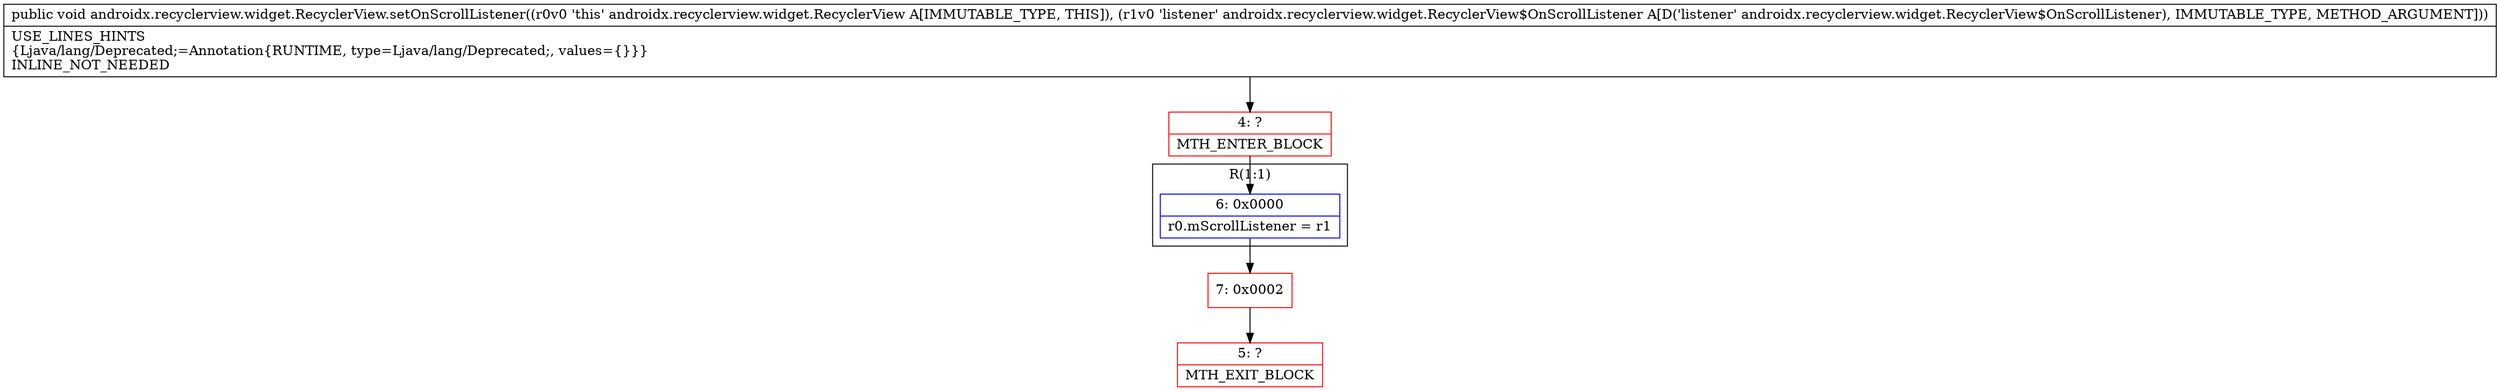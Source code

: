 digraph "CFG forandroidx.recyclerview.widget.RecyclerView.setOnScrollListener(Landroidx\/recyclerview\/widget\/RecyclerView$OnScrollListener;)V" {
subgraph cluster_Region_502880205 {
label = "R(1:1)";
node [shape=record,color=blue];
Node_6 [shape=record,label="{6\:\ 0x0000|r0.mScrollListener = r1\l}"];
}
Node_4 [shape=record,color=red,label="{4\:\ ?|MTH_ENTER_BLOCK\l}"];
Node_7 [shape=record,color=red,label="{7\:\ 0x0002}"];
Node_5 [shape=record,color=red,label="{5\:\ ?|MTH_EXIT_BLOCK\l}"];
MethodNode[shape=record,label="{public void androidx.recyclerview.widget.RecyclerView.setOnScrollListener((r0v0 'this' androidx.recyclerview.widget.RecyclerView A[IMMUTABLE_TYPE, THIS]), (r1v0 'listener' androidx.recyclerview.widget.RecyclerView$OnScrollListener A[D('listener' androidx.recyclerview.widget.RecyclerView$OnScrollListener), IMMUTABLE_TYPE, METHOD_ARGUMENT]))  | USE_LINES_HINTS\l\{Ljava\/lang\/Deprecated;=Annotation\{RUNTIME, type=Ljava\/lang\/Deprecated;, values=\{\}\}\}\lINLINE_NOT_NEEDED\l}"];
MethodNode -> Node_4;Node_6 -> Node_7;
Node_4 -> Node_6;
Node_7 -> Node_5;
}

